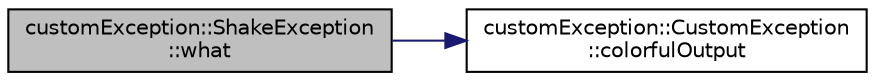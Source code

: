 digraph "customException::ShakeException::what"
{
 // LATEX_PDF_SIZE
  edge [fontname="Helvetica",fontsize="10",labelfontname="Helvetica",labelfontsize="10"];
  node [fontname="Helvetica",fontsize="10",shape=record];
  rankdir="LR";
  Node1 [label="customException::ShakeException\l::what",height=0.2,width=0.4,color="black", fillcolor="grey75", style="filled", fontcolor="black",tooltip="Construct a new Custom Exception:: Custom Exception object."];
  Node1 -> Node2 [color="midnightblue",fontsize="10",style="solid",fontname="Helvetica"];
  Node2 [label="customException::CustomException\l::colorfulOutput",height=0.2,width=0.4,color="black", fillcolor="white", style="filled",URL="$classcustomException_1_1CustomException.html#a62f6656d4e73b02064bc3fd4e60a7f28",tooltip="Prints the exception type in color."];
}
